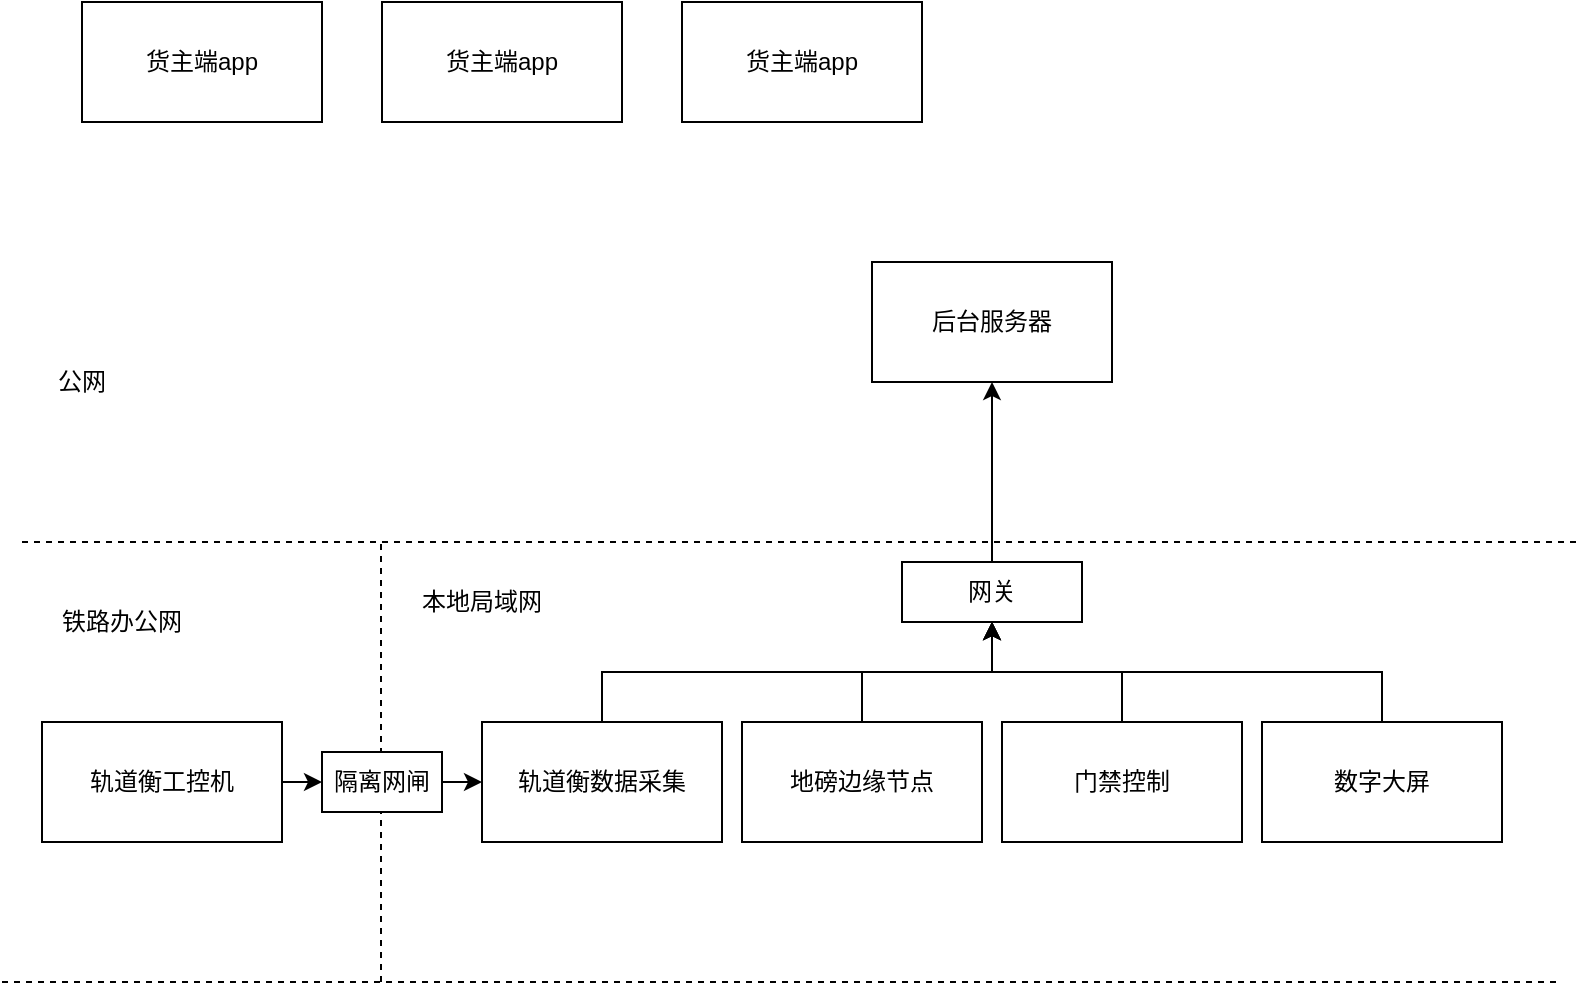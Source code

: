 <mxfile version="14.6.1" type="github">
  <diagram id="DBg23Ft4EOHM_xaeqgFh" name="Page-1">
    <mxGraphModel dx="901" dy="619" grid="1" gridSize="10" guides="1" tooltips="1" connect="1" arrows="1" fold="1" page="1" pageScale="1" pageWidth="827" pageHeight="1169" math="0" shadow="0">
      <root>
        <mxCell id="0" />
        <mxCell id="1" parent="0" />
        <mxCell id="3gOpFJUrYChyAeatIPqP-1" value="后台服务器" style="rounded=0;whiteSpace=wrap;html=1;" vertex="1" parent="1">
          <mxGeometry x="445" y="150" width="120" height="60" as="geometry" />
        </mxCell>
        <mxCell id="3gOpFJUrYChyAeatIPqP-2" value="" style="endArrow=none;dashed=1;html=1;" edge="1" parent="1">
          <mxGeometry width="50" height="50" relative="1" as="geometry">
            <mxPoint x="20" y="290" as="sourcePoint" />
            <mxPoint x="800" y="290" as="targetPoint" />
          </mxGeometry>
        </mxCell>
        <mxCell id="3gOpFJUrYChyAeatIPqP-3" value="公网" style="text;html=1;strokeColor=none;fillColor=none;align=center;verticalAlign=middle;whiteSpace=wrap;rounded=0;" vertex="1" parent="1">
          <mxGeometry x="30" y="200" width="40" height="20" as="geometry" />
        </mxCell>
        <mxCell id="3gOpFJUrYChyAeatIPqP-4" value="铁路办公网" style="text;html=1;strokeColor=none;fillColor=none;align=center;verticalAlign=middle;whiteSpace=wrap;rounded=0;" vertex="1" parent="1">
          <mxGeometry x="30" y="320" width="80" height="20" as="geometry" />
        </mxCell>
        <mxCell id="3gOpFJUrYChyAeatIPqP-5" value="" style="endArrow=none;dashed=1;html=1;" edge="1" parent="1">
          <mxGeometry width="50" height="50" relative="1" as="geometry">
            <mxPoint x="10" y="510" as="sourcePoint" />
            <mxPoint x="790" y="510" as="targetPoint" />
          </mxGeometry>
        </mxCell>
        <mxCell id="3gOpFJUrYChyAeatIPqP-6" value="本地局域网" style="text;html=1;strokeColor=none;fillColor=none;align=center;verticalAlign=middle;whiteSpace=wrap;rounded=0;" vertex="1" parent="1">
          <mxGeometry x="210" y="310" width="80" height="20" as="geometry" />
        </mxCell>
        <mxCell id="3gOpFJUrYChyAeatIPqP-7" value="" style="endArrow=none;dashed=1;html=1;" edge="1" parent="1">
          <mxGeometry width="50" height="50" relative="1" as="geometry">
            <mxPoint x="199.5" y="510" as="sourcePoint" />
            <mxPoint x="199.5" y="290" as="targetPoint" />
          </mxGeometry>
        </mxCell>
        <mxCell id="3gOpFJUrYChyAeatIPqP-21" style="edgeStyle=orthogonalEdgeStyle;rounded=0;orthogonalLoop=1;jettySize=auto;html=1;exitX=0.5;exitY=0;exitDx=0;exitDy=0;entryX=0.5;entryY=1;entryDx=0;entryDy=0;" edge="1" parent="1" source="3gOpFJUrYChyAeatIPqP-8" target="3gOpFJUrYChyAeatIPqP-19">
          <mxGeometry relative="1" as="geometry" />
        </mxCell>
        <mxCell id="3gOpFJUrYChyAeatIPqP-8" value="地磅边缘节点" style="rounded=0;whiteSpace=wrap;html=1;" vertex="1" parent="1">
          <mxGeometry x="380" y="380" width="120" height="60" as="geometry" />
        </mxCell>
        <mxCell id="3gOpFJUrYChyAeatIPqP-12" style="edgeStyle=orthogonalEdgeStyle;rounded=0;orthogonalLoop=1;jettySize=auto;html=1;exitX=1;exitY=0.5;exitDx=0;exitDy=0;entryX=0;entryY=0.5;entryDx=0;entryDy=0;" edge="1" parent="1" source="3gOpFJUrYChyAeatIPqP-9" target="3gOpFJUrYChyAeatIPqP-11">
          <mxGeometry relative="1" as="geometry" />
        </mxCell>
        <mxCell id="3gOpFJUrYChyAeatIPqP-9" value="轨道衡工控机" style="rounded=0;whiteSpace=wrap;html=1;" vertex="1" parent="1">
          <mxGeometry x="30" y="380" width="120" height="60" as="geometry" />
        </mxCell>
        <mxCell id="3gOpFJUrYChyAeatIPqP-15" style="edgeStyle=orthogonalEdgeStyle;rounded=0;orthogonalLoop=1;jettySize=auto;html=1;exitX=0.5;exitY=0;exitDx=0;exitDy=0;entryX=0.5;entryY=1;entryDx=0;entryDy=0;" edge="1" parent="1" source="3gOpFJUrYChyAeatIPqP-10" target="3gOpFJUrYChyAeatIPqP-19">
          <mxGeometry relative="1" as="geometry" />
        </mxCell>
        <mxCell id="3gOpFJUrYChyAeatIPqP-10" value="轨道衡数据采集" style="rounded=0;whiteSpace=wrap;html=1;" vertex="1" parent="1">
          <mxGeometry x="250" y="380" width="120" height="60" as="geometry" />
        </mxCell>
        <mxCell id="3gOpFJUrYChyAeatIPqP-13" style="edgeStyle=orthogonalEdgeStyle;rounded=0;orthogonalLoop=1;jettySize=auto;html=1;exitX=1;exitY=0.5;exitDx=0;exitDy=0;entryX=0;entryY=0.5;entryDx=0;entryDy=0;" edge="1" parent="1" source="3gOpFJUrYChyAeatIPqP-11" target="3gOpFJUrYChyAeatIPqP-10">
          <mxGeometry relative="1" as="geometry" />
        </mxCell>
        <mxCell id="3gOpFJUrYChyAeatIPqP-11" value="隔离网闸" style="rounded=0;whiteSpace=wrap;html=1;" vertex="1" parent="1">
          <mxGeometry x="170" y="395" width="60" height="30" as="geometry" />
        </mxCell>
        <mxCell id="3gOpFJUrYChyAeatIPqP-16" value="货主端app" style="rounded=0;whiteSpace=wrap;html=1;" vertex="1" parent="1">
          <mxGeometry x="50" y="20" width="120" height="60" as="geometry" />
        </mxCell>
        <mxCell id="3gOpFJUrYChyAeatIPqP-17" value="货主端app" style="rounded=0;whiteSpace=wrap;html=1;" vertex="1" parent="1">
          <mxGeometry x="200" y="20" width="120" height="60" as="geometry" />
        </mxCell>
        <mxCell id="3gOpFJUrYChyAeatIPqP-18" value="货主端app" style="rounded=0;whiteSpace=wrap;html=1;" vertex="1" parent="1">
          <mxGeometry x="350" y="20" width="120" height="60" as="geometry" />
        </mxCell>
        <mxCell id="3gOpFJUrYChyAeatIPqP-24" style="edgeStyle=orthogonalEdgeStyle;rounded=0;orthogonalLoop=1;jettySize=auto;html=1;exitX=0.5;exitY=0;exitDx=0;exitDy=0;" edge="1" parent="1" source="3gOpFJUrYChyAeatIPqP-19" target="3gOpFJUrYChyAeatIPqP-1">
          <mxGeometry relative="1" as="geometry" />
        </mxCell>
        <mxCell id="3gOpFJUrYChyAeatIPqP-19" value="网关" style="rounded=0;whiteSpace=wrap;html=1;" vertex="1" parent="1">
          <mxGeometry x="460" y="300" width="90" height="30" as="geometry" />
        </mxCell>
        <mxCell id="3gOpFJUrYChyAeatIPqP-23" style="edgeStyle=orthogonalEdgeStyle;rounded=0;orthogonalLoop=1;jettySize=auto;html=1;exitX=0.5;exitY=0;exitDx=0;exitDy=0;" edge="1" parent="1" source="3gOpFJUrYChyAeatIPqP-22" target="3gOpFJUrYChyAeatIPqP-19">
          <mxGeometry relative="1" as="geometry" />
        </mxCell>
        <mxCell id="3gOpFJUrYChyAeatIPqP-22" value="门禁控制" style="rounded=0;whiteSpace=wrap;html=1;" vertex="1" parent="1">
          <mxGeometry x="510" y="380" width="120" height="60" as="geometry" />
        </mxCell>
        <mxCell id="3gOpFJUrYChyAeatIPqP-26" style="edgeStyle=orthogonalEdgeStyle;rounded=0;orthogonalLoop=1;jettySize=auto;html=1;exitX=0.5;exitY=0;exitDx=0;exitDy=0;entryX=0.5;entryY=1;entryDx=0;entryDy=0;" edge="1" parent="1" source="3gOpFJUrYChyAeatIPqP-25" target="3gOpFJUrYChyAeatIPqP-19">
          <mxGeometry relative="1" as="geometry">
            <mxPoint x="570" y="330" as="targetPoint" />
          </mxGeometry>
        </mxCell>
        <mxCell id="3gOpFJUrYChyAeatIPqP-25" value="数字大屏" style="rounded=0;whiteSpace=wrap;html=1;" vertex="1" parent="1">
          <mxGeometry x="640" y="380" width="120" height="60" as="geometry" />
        </mxCell>
      </root>
    </mxGraphModel>
  </diagram>
</mxfile>
